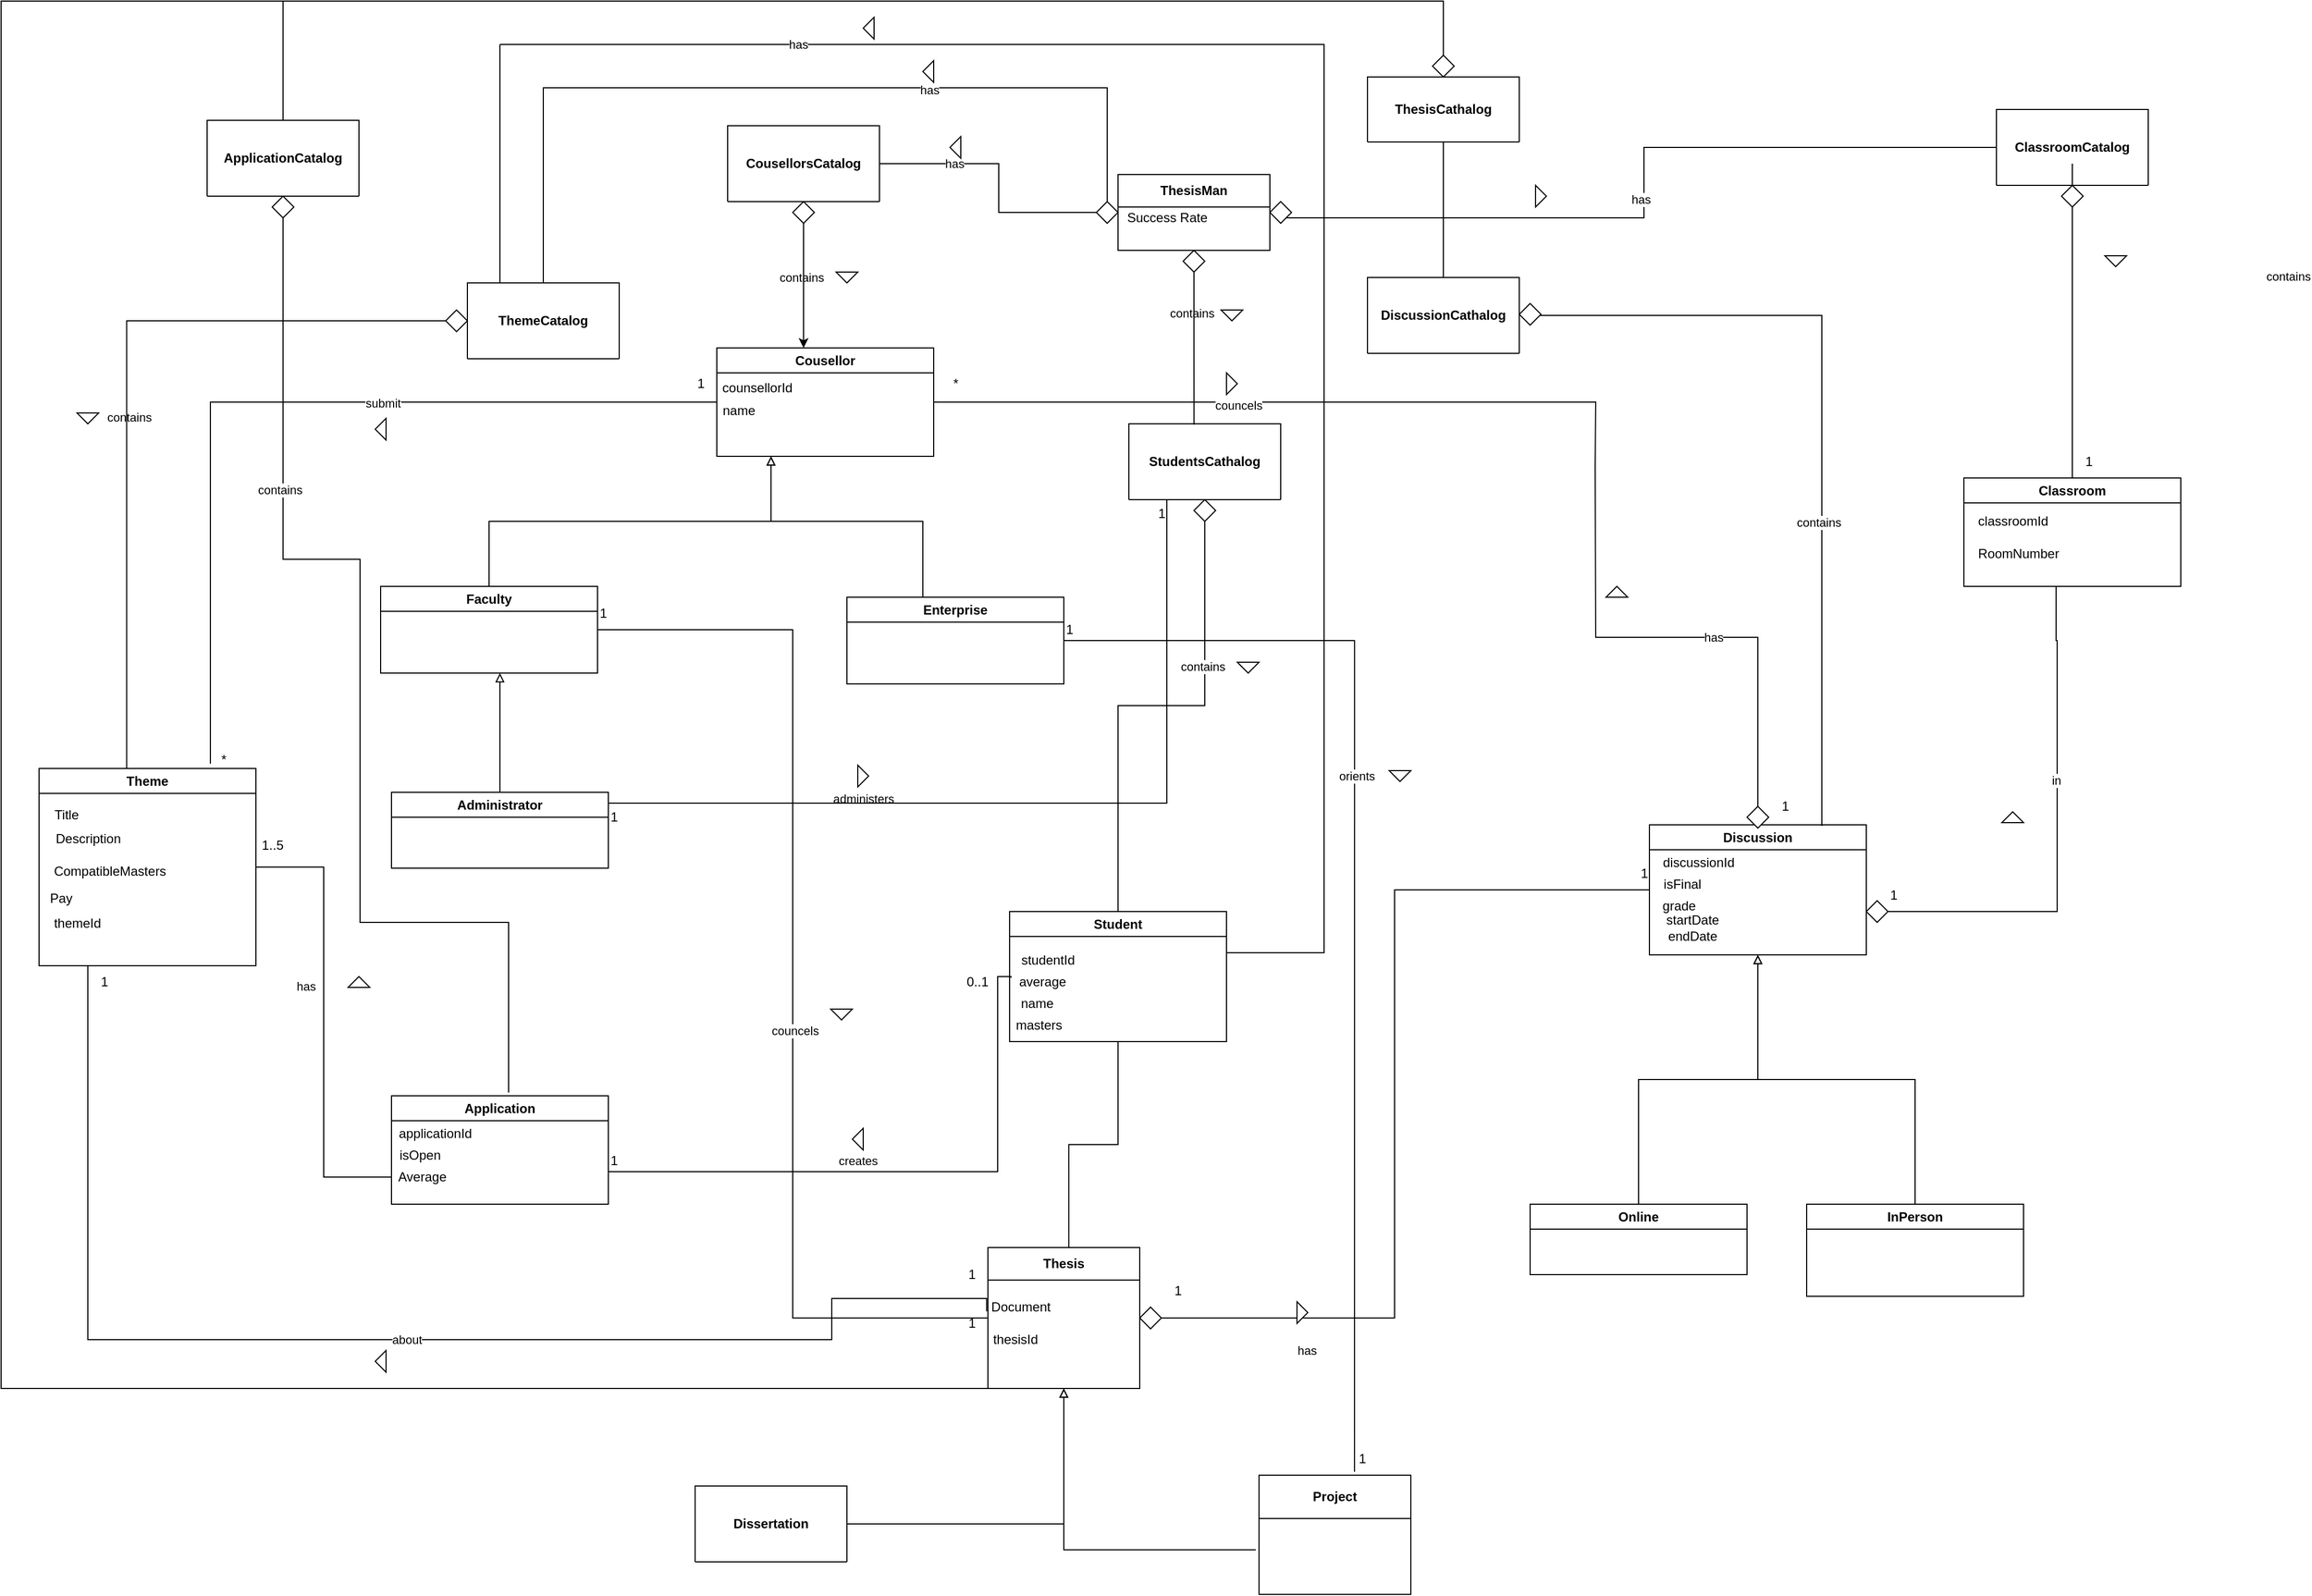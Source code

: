 <mxfile version="24.2.2" type="github">
  <diagram name="Page-1" id="gsq5IFfQm1prDfEgMtaN">
    <mxGraphModel dx="3777" dy="2811" grid="1" gridSize="10" guides="1" tooltips="1" connect="1" arrows="1" fold="1" page="1" pageScale="1" pageWidth="850" pageHeight="1100" math="0" shadow="0">
      <root>
        <mxCell id="0" />
        <mxCell id="1" parent="0" />
        <mxCell id="xs_aavqGix5To3ERfGKB-20" style="edgeStyle=orthogonalEdgeStyle;rounded=0;orthogonalLoop=1;jettySize=auto;html=1;endArrow=none;endFill=0;startArrow=none;startFill=0;labelBackgroundColor=none;fontColor=default;" parent="1" source="xs_aavqGix5To3ERfGKB-17" target="xs_aavqGix5To3ERfGKB-1" edge="1">
          <mxGeometry relative="1" as="geometry" />
        </mxCell>
        <mxCell id="xs_aavqGix5To3ERfGKB-189" value="has" style="edgeLabel;html=1;align=center;verticalAlign=middle;resizable=0;points=[];" parent="xs_aavqGix5To3ERfGKB-20" vertex="1" connectable="0">
          <mxGeometry x="-0.478" relative="1" as="geometry">
            <mxPoint as="offset" />
          </mxGeometry>
        </mxCell>
        <mxCell id="xs_aavqGix5To3ERfGKB-3" style="edgeStyle=orthogonalEdgeStyle;rounded=0;orthogonalLoop=1;jettySize=auto;html=1;entryX=0.5;entryY=0;entryDx=0;entryDy=0;endArrow=none;endFill=0;labelBackgroundColor=none;fontColor=default;" parent="1" source="xs_aavqGix5To3ERfGKB-6" target="xs_aavqGix5To3ERfGKB-4" edge="1">
          <mxGeometry relative="1" as="geometry">
            <mxPoint x="210" y="250" as="targetPoint" />
            <mxPoint x="300" y="165" as="sourcePoint" />
            <Array as="points">
              <mxPoint x="320" y="50" />
              <mxPoint x="-200" y="50" />
            </Array>
          </mxGeometry>
        </mxCell>
        <mxCell id="xs_aavqGix5To3ERfGKB-186" value="has" style="edgeLabel;html=1;align=center;verticalAlign=middle;resizable=0;points=[];" parent="xs_aavqGix5To3ERfGKB-3" vertex="1" connectable="0">
          <mxGeometry x="-0.332" y="2" relative="1" as="geometry">
            <mxPoint as="offset" />
          </mxGeometry>
        </mxCell>
        <mxCell id="xs_aavqGix5To3ERfGKB-1" value="ThesisMan" style="swimlane;whiteSpace=wrap;html=1;startSize=30;labelBackgroundColor=none;" parent="1" vertex="1">
          <mxGeometry x="330" y="130" width="140" height="70" as="geometry" />
        </mxCell>
        <mxCell id="xs_aavqGix5To3ERfGKB-147" value="Success Rate" style="text;html=1;align=center;verticalAlign=middle;resizable=0;points=[];autosize=1;strokeColor=none;fillColor=none;labelBackgroundColor=none;" parent="xs_aavqGix5To3ERfGKB-1" vertex="1">
          <mxGeometry x="-5.0" y="25" width="100" height="30" as="geometry" />
        </mxCell>
        <mxCell id="xs_aavqGix5To3ERfGKB-4" value="ThemeCatalog" style="swimlane;whiteSpace=wrap;html=1;startSize=70;labelBackgroundColor=none;" parent="1" vertex="1">
          <mxGeometry x="-270" y="230" width="140" height="70" as="geometry" />
        </mxCell>
        <mxCell id="xs_aavqGix5To3ERfGKB-6" value="" style="rhombus;whiteSpace=wrap;html=1;labelBackgroundColor=none;" parent="1" vertex="1">
          <mxGeometry x="310" y="155" width="20" height="20" as="geometry" />
        </mxCell>
        <mxCell id="xs_aavqGix5To3ERfGKB-38" style="edgeStyle=orthogonalEdgeStyle;rounded=0;orthogonalLoop=1;jettySize=auto;html=1;endArrow=none;endFill=0;labelBackgroundColor=none;fontColor=default;" parent="1" source="xs_aavqGix5To3ERfGKB-8" target="xs_aavqGix5To3ERfGKB-39" edge="1">
          <mxGeometry relative="1" as="geometry">
            <mxPoint x="410" y="520.0" as="targetPoint" />
          </mxGeometry>
        </mxCell>
        <mxCell id="xs_aavqGix5To3ERfGKB-208" value="contains" style="edgeLabel;html=1;align=center;verticalAlign=middle;resizable=0;points=[];" parent="xs_aavqGix5To3ERfGKB-38" vertex="1" connectable="0">
          <mxGeometry x="-0.331" y="-2" relative="1" as="geometry">
            <mxPoint as="offset" />
          </mxGeometry>
        </mxCell>
        <mxCell id="xs_aavqGix5To3ERfGKB-8" value="StudentsCathalog" style="swimlane;whiteSpace=wrap;html=1;startSize=70;labelBackgroundColor=none;" parent="1" vertex="1">
          <mxGeometry x="340" y="360" width="140" height="70" as="geometry" />
        </mxCell>
        <mxCell id="xs_aavqGix5To3ERfGKB-10" style="edgeStyle=orthogonalEdgeStyle;rounded=0;orthogonalLoop=1;jettySize=auto;html=1;entryX=0.429;entryY=0.011;entryDx=0;entryDy=0;entryPerimeter=0;endArrow=none;endFill=0;labelBackgroundColor=none;fontColor=default;" parent="1" source="xs_aavqGix5To3ERfGKB-9" target="xs_aavqGix5To3ERfGKB-8" edge="1">
          <mxGeometry relative="1" as="geometry" />
        </mxCell>
        <mxCell id="xs_aavqGix5To3ERfGKB-178" value="contains" style="edgeLabel;html=1;align=center;verticalAlign=middle;resizable=0;points=[];labelBackgroundColor=none;" parent="xs_aavqGix5To3ERfGKB-10" vertex="1" connectable="0">
          <mxGeometry x="-0.471" y="-2" relative="1" as="geometry">
            <mxPoint as="offset" />
          </mxGeometry>
        </mxCell>
        <mxCell id="xs_aavqGix5To3ERfGKB-13" style="edgeStyle=orthogonalEdgeStyle;rounded=0;orthogonalLoop=1;jettySize=auto;html=1;entryX=0;entryY=0.5;entryDx=0;entryDy=0;endArrow=none;endFill=0;labelBackgroundColor=none;fontColor=default;" parent="1" source="xs_aavqGix5To3ERfGKB-11" target="xs_aavqGix5To3ERfGKB-12" edge="1">
          <mxGeometry relative="1" as="geometry">
            <Array as="points">
              <mxPoint x="815" y="170" />
              <mxPoint x="815" y="105" />
            </Array>
          </mxGeometry>
        </mxCell>
        <mxCell id="xs_aavqGix5To3ERfGKB-188" value="has" style="edgeLabel;html=1;align=center;verticalAlign=middle;resizable=0;points=[];" parent="xs_aavqGix5To3ERfGKB-13" vertex="1" connectable="0">
          <mxGeometry x="-0.035" y="3" relative="1" as="geometry">
            <mxPoint as="offset" />
          </mxGeometry>
        </mxCell>
        <mxCell id="xs_aavqGix5To3ERfGKB-11" value="" style="rhombus;whiteSpace=wrap;html=1;labelBackgroundColor=none;" parent="1" vertex="1">
          <mxGeometry x="470" y="155" width="20" height="20" as="geometry" />
        </mxCell>
        <mxCell id="xs_aavqGix5To3ERfGKB-73" style="edgeStyle=orthogonalEdgeStyle;rounded=0;orthogonalLoop=1;jettySize=auto;html=1;entryX=0.5;entryY=0;entryDx=0;entryDy=0;labelBackgroundColor=none;fontColor=default;endArrow=none;endFill=0;" parent="1" source="rL4vs8yHu3SJ_Fizs-Mj-25" target="xs_aavqGix5To3ERfGKB-74" edge="1">
          <mxGeometry relative="1" as="geometry">
            <mxPoint x="1070" y="540.0" as="targetPoint" />
          </mxGeometry>
        </mxCell>
        <mxCell id="xs_aavqGix5To3ERfGKB-12" value="ClassroomCatalog" style="swimlane;whiteSpace=wrap;html=1;startSize=70;labelBackgroundColor=none;" parent="1" vertex="1">
          <mxGeometry x="1140" y="70" width="140" height="70" as="geometry" />
        </mxCell>
        <mxCell id="xs_aavqGix5To3ERfGKB-63" style="edgeStyle=orthogonalEdgeStyle;rounded=0;orthogonalLoop=1;jettySize=auto;html=1;labelBackgroundColor=none;fontColor=default;" parent="1" source="xs_aavqGix5To3ERfGKB-64" target="xs_aavqGix5To3ERfGKB-60" edge="1">
          <mxGeometry relative="1" as="geometry">
            <Array as="points">
              <mxPoint x="40" y="310" />
              <mxPoint x="40" y="310" />
            </Array>
          </mxGeometry>
        </mxCell>
        <mxCell id="xs_aavqGix5To3ERfGKB-177" value="contains" style="edgeLabel;html=1;align=center;verticalAlign=middle;resizable=0;points=[];labelBackgroundColor=none;" parent="xs_aavqGix5To3ERfGKB-63" vertex="1" connectable="0">
          <mxGeometry x="-0.134" y="-2" relative="1" as="geometry">
            <mxPoint as="offset" />
          </mxGeometry>
        </mxCell>
        <mxCell id="xs_aavqGix5To3ERfGKB-17" value="CousellorsCatalog" style="swimlane;whiteSpace=wrap;html=1;startSize=70;labelBackgroundColor=none;" parent="1" vertex="1">
          <mxGeometry x="-30" y="85" width="140" height="70" as="geometry" />
        </mxCell>
        <mxCell id="xs_aavqGix5To3ERfGKB-9" value="" style="rhombus;whiteSpace=wrap;html=1;labelBackgroundColor=none;" parent="1" vertex="1">
          <mxGeometry x="390" y="200" width="20" height="20" as="geometry" />
        </mxCell>
        <mxCell id="xs_aavqGix5To3ERfGKB-150" style="edgeStyle=orthogonalEdgeStyle;rounded=0;orthogonalLoop=1;jettySize=auto;html=1;entryX=0;entryY=0.75;entryDx=0;entryDy=0;endArrow=none;endFill=0;labelBackgroundColor=none;fontColor=default;" parent="1" source="xs_aavqGix5To3ERfGKB-27" target="xs_aavqGix5To3ERfGKB-149" edge="1">
          <mxGeometry relative="1" as="geometry" />
        </mxCell>
        <mxCell id="xs_aavqGix5To3ERfGKB-181" value="has" style="edgeLabel;html=1;align=center;verticalAlign=middle;resizable=0;points=[];labelBackgroundColor=none;" parent="xs_aavqGix5To3ERfGKB-150" vertex="1" connectable="0">
          <mxGeometry x="-0.328" y="-2" relative="1" as="geometry">
            <mxPoint x="-15" y="34" as="offset" />
          </mxGeometry>
        </mxCell>
        <mxCell id="xs_aavqGix5To3ERfGKB-27" value="Theme" style="swimlane;whiteSpace=wrap;html=1;labelBackgroundColor=none;" parent="1" vertex="1">
          <mxGeometry x="-665" y="678" width="200" height="182" as="geometry" />
        </mxCell>
        <mxCell id="xs_aavqGix5To3ERfGKB-28" value="Title" style="text;html=1;align=center;verticalAlign=middle;resizable=0;points=[];autosize=1;strokeColor=none;fillColor=none;labelBackgroundColor=none;" parent="xs_aavqGix5To3ERfGKB-27" vertex="1">
          <mxGeometry y="28" width="50" height="30" as="geometry" />
        </mxCell>
        <mxCell id="xs_aavqGix5To3ERfGKB-29" value="Description" style="text;html=1;align=center;verticalAlign=middle;resizable=0;points=[];autosize=1;strokeColor=none;fillColor=none;labelBackgroundColor=none;" parent="xs_aavqGix5To3ERfGKB-27" vertex="1">
          <mxGeometry y="50" width="90" height="30" as="geometry" />
        </mxCell>
        <mxCell id="xs_aavqGix5To3ERfGKB-30" value="CompatibleMasters" style="text;html=1;align=center;verticalAlign=middle;resizable=0;points=[];autosize=1;strokeColor=none;fillColor=none;labelBackgroundColor=none;" parent="xs_aavqGix5To3ERfGKB-27" vertex="1">
          <mxGeometry y="80" width="130" height="30" as="geometry" />
        </mxCell>
        <mxCell id="xs_aavqGix5To3ERfGKB-31" value="Pay" style="text;html=1;align=center;verticalAlign=middle;resizable=0;points=[];autosize=1;strokeColor=none;fillColor=none;labelBackgroundColor=none;" parent="xs_aavqGix5To3ERfGKB-27" vertex="1">
          <mxGeometry y="105" width="40" height="30" as="geometry" />
        </mxCell>
        <mxCell id="xs_aavqGix5To3ERfGKB-36" value="themeId" style="text;html=1;align=center;verticalAlign=middle;resizable=0;points=[];autosize=1;strokeColor=none;fillColor=none;labelBackgroundColor=none;" parent="xs_aavqGix5To3ERfGKB-27" vertex="1">
          <mxGeometry y="128" width="70" height="30" as="geometry" />
        </mxCell>
        <mxCell id="xs_aavqGix5To3ERfGKB-33" style="edgeStyle=orthogonalEdgeStyle;rounded=0;orthogonalLoop=1;jettySize=auto;html=1;entryX=0.404;entryY=0;entryDx=0;entryDy=0;entryPerimeter=0;endArrow=none;endFill=0;exitX=0;exitY=0.5;exitDx=0;exitDy=0;labelBackgroundColor=none;fontColor=default;" parent="1" source="xs_aavqGix5To3ERfGKB-32" target="xs_aavqGix5To3ERfGKB-27" edge="1">
          <mxGeometry relative="1" as="geometry" />
        </mxCell>
        <mxCell id="xs_aavqGix5To3ERfGKB-176" value="contains" style="edgeLabel;html=1;align=center;verticalAlign=middle;resizable=0;points=[];labelBackgroundColor=none;" parent="xs_aavqGix5To3ERfGKB-33" vertex="1" connectable="0">
          <mxGeometry x="0.083" y="2" relative="1" as="geometry">
            <mxPoint as="offset" />
          </mxGeometry>
        </mxCell>
        <mxCell id="xs_aavqGix5To3ERfGKB-32" value="" style="rhombus;whiteSpace=wrap;html=1;labelBackgroundColor=none;" parent="1" vertex="1">
          <mxGeometry x="-290" y="255" width="20" height="20" as="geometry" />
        </mxCell>
        <mxCell id="xs_aavqGix5To3ERfGKB-141" style="edgeStyle=orthogonalEdgeStyle;rounded=0;orthogonalLoop=1;jettySize=auto;html=1;endArrow=none;endFill=0;labelBackgroundColor=none;fontColor=default;" parent="1" edge="1">
          <mxGeometry relative="1" as="geometry">
            <mxPoint x="-240" y="10" as="targetPoint" />
            <mxPoint x="430" y="847.97" as="sourcePoint" />
            <Array as="points">
              <mxPoint x="520" y="848" />
              <mxPoint x="520" y="10" />
            </Array>
          </mxGeometry>
        </mxCell>
        <mxCell id="xs_aavqGix5To3ERfGKB-187" value="has" style="edgeLabel;html=1;align=center;verticalAlign=middle;resizable=0;points=[];" parent="xs_aavqGix5To3ERfGKB-141" vertex="1" connectable="0">
          <mxGeometry x="0.675" relative="1" as="geometry">
            <mxPoint as="offset" />
          </mxGeometry>
        </mxCell>
        <mxCell id="xs_aavqGix5To3ERfGKB-39" value="Student" style="swimlane;whiteSpace=wrap;html=1;labelBackgroundColor=none;" parent="1" vertex="1">
          <mxGeometry x="230" y="810" width="200" height="120" as="geometry" />
        </mxCell>
        <mxCell id="xs_aavqGix5To3ERfGKB-40" value="studentId" style="text;html=1;align=center;verticalAlign=middle;resizable=0;points=[];autosize=1;strokeColor=none;fillColor=none;labelBackgroundColor=none;" parent="xs_aavqGix5To3ERfGKB-39" vertex="1">
          <mxGeometry y="30.0" width="70" height="30" as="geometry" />
        </mxCell>
        <mxCell id="xs_aavqGix5To3ERfGKB-129" value="average" style="text;html=1;align=center;verticalAlign=middle;resizable=0;points=[];autosize=1;strokeColor=none;fillColor=none;labelBackgroundColor=none;" parent="xs_aavqGix5To3ERfGKB-39" vertex="1">
          <mxGeometry x="-5" y="50" width="70" height="30" as="geometry" />
        </mxCell>
        <mxCell id="yPY3Sjz0oVR4gyA-58fC-2" value="name" style="text;html=1;align=center;verticalAlign=middle;resizable=0;points=[];autosize=1;strokeColor=none;fillColor=none;" parent="xs_aavqGix5To3ERfGKB-39" vertex="1">
          <mxGeometry x="-5" y="70" width="60" height="30" as="geometry" />
        </mxCell>
        <mxCell id="I8u6SA90gji6kFz8BQhs-17" value="&amp;nbsp;masters" style="text;html=1;align=center;verticalAlign=middle;resizable=0;points=[];autosize=1;strokeColor=none;fillColor=none;" parent="xs_aavqGix5To3ERfGKB-39" vertex="1">
          <mxGeometry x="-10" y="90" width="70" height="30" as="geometry" />
        </mxCell>
        <mxCell id="xs_aavqGix5To3ERfGKB-45" value="" style="rhombus;whiteSpace=wrap;html=1;labelBackgroundColor=none;" parent="1" vertex="1">
          <mxGeometry x="400" y="430" width="20" height="20" as="geometry" />
        </mxCell>
        <mxCell id="xs_aavqGix5To3ERfGKB-50" value="0..1" style="text;html=1;align=center;verticalAlign=middle;resizable=0;points=[];autosize=1;strokeColor=none;fillColor=none;labelBackgroundColor=none;" parent="1" vertex="1">
          <mxGeometry x="180" y="860" width="40" height="30" as="geometry" />
        </mxCell>
        <mxCell id="xs_aavqGix5To3ERfGKB-91" style="edgeStyle=orthogonalEdgeStyle;rounded=0;orthogonalLoop=1;jettySize=auto;html=1;entryX=0;entryY=0.5;entryDx=0;entryDy=0;endArrow=none;endFill=0;labelBackgroundColor=none;fontColor=default;" parent="1" source="xs_aavqGix5To3ERfGKB-53" target="xs_aavqGix5To3ERfGKB-88" edge="1">
          <mxGeometry relative="1" as="geometry" />
        </mxCell>
        <mxCell id="xs_aavqGix5To3ERfGKB-207" value="has" style="edgeLabel;html=1;align=center;verticalAlign=middle;resizable=0;points=[];" parent="xs_aavqGix5To3ERfGKB-91" vertex="1" connectable="0">
          <mxGeometry x="-0.646" y="-3" relative="1" as="geometry">
            <mxPoint x="1" y="27" as="offset" />
          </mxGeometry>
        </mxCell>
        <mxCell id="xs_aavqGix5To3ERfGKB-162" style="edgeStyle=orthogonalEdgeStyle;rounded=0;orthogonalLoop=1;jettySize=auto;html=1;endArrow=none;endFill=0;labelBackgroundColor=none;fontColor=default;exitX=0.96;exitY=0.131;exitDx=0;exitDy=0;exitPerimeter=0;" parent="1" source="xs_aavqGix5To3ERfGKB-163" edge="1">
          <mxGeometry relative="1" as="geometry">
            <mxPoint x="165" y="1167" as="sourcePoint" />
            <mxPoint x="-620" y="860" as="targetPoint" />
            <Array as="points">
              <mxPoint x="209" y="1167" />
              <mxPoint x="66" y="1167" />
              <mxPoint x="66" y="1205" />
              <mxPoint x="-620" y="1205" />
              <mxPoint x="-620" y="870" />
            </Array>
          </mxGeometry>
        </mxCell>
        <mxCell id="xs_aavqGix5To3ERfGKB-193" value="about" style="edgeLabel;html=1;align=center;verticalAlign=middle;resizable=0;points=[];" parent="xs_aavqGix5To3ERfGKB-162" vertex="1" connectable="0">
          <mxGeometry x="-0.045" relative="1" as="geometry">
            <mxPoint as="offset" />
          </mxGeometry>
        </mxCell>
        <mxCell id="xs_aavqGix5To3ERfGKB-53" value="Thesis" style="swimlane;whiteSpace=wrap;html=1;startSize=30;labelBackgroundColor=none;" parent="1" vertex="1">
          <mxGeometry x="210" y="1120" width="140" height="130" as="geometry" />
        </mxCell>
        <mxCell id="xs_aavqGix5To3ERfGKB-165" value="Document" style="text;html=1;align=center;verticalAlign=middle;resizable=0;points=[];autosize=1;strokeColor=none;fillColor=none;labelBackgroundColor=none;" parent="xs_aavqGix5To3ERfGKB-53" vertex="1">
          <mxGeometry x="-9.95" y="40" width="80" height="30" as="geometry" />
        </mxCell>
        <mxCell id="xs_aavqGix5To3ERfGKB-173" value="1" style="text;html=1;align=center;verticalAlign=middle;resizable=0;points=[];autosize=1;strokeColor=none;fillColor=none;labelBackgroundColor=none;" parent="xs_aavqGix5To3ERfGKB-53" vertex="1">
          <mxGeometry x="-30" y="10" width="30" height="30" as="geometry" />
        </mxCell>
        <mxCell id="yPY3Sjz0oVR4gyA-58fC-11" value="thesisId" style="text;html=1;align=center;verticalAlign=middle;resizable=0;points=[];autosize=1;strokeColor=none;fillColor=none;" parent="xs_aavqGix5To3ERfGKB-53" vertex="1">
          <mxGeometry x="-9.95" y="70" width="70" height="30" as="geometry" />
        </mxCell>
        <mxCell id="xs_aavqGix5To3ERfGKB-163" value="1" style="text;html=1;align=center;verticalAlign=middle;resizable=0;points=[];autosize=1;strokeColor=none;fillColor=none;labelBackgroundColor=none;" parent="xs_aavqGix5To3ERfGKB-53" vertex="1">
          <mxGeometry x="-30" y="55" width="30" height="30" as="geometry" />
        </mxCell>
        <mxCell id="xs_aavqGix5To3ERfGKB-67" style="edgeStyle=orthogonalEdgeStyle;rounded=0;orthogonalLoop=1;jettySize=auto;html=1;entryX=0.5;entryY=1;entryDx=0;entryDy=0;endArrow=block;endFill=0;labelBackgroundColor=none;fontColor=default;" parent="1" source="xs_aavqGix5To3ERfGKB-54" target="xs_aavqGix5To3ERfGKB-53" edge="1">
          <mxGeometry relative="1" as="geometry">
            <mxPoint x="160.003" y="1100" as="sourcePoint" />
          </mxGeometry>
        </mxCell>
        <mxCell id="xs_aavqGix5To3ERfGKB-54" value="Dissertation" style="swimlane;whiteSpace=wrap;html=1;startSize=70;labelBackgroundColor=none;" parent="1" vertex="1">
          <mxGeometry x="-60" y="1340" width="140" height="70" as="geometry" />
        </mxCell>
        <mxCell id="xs_aavqGix5To3ERfGKB-68" style="edgeStyle=orthogonalEdgeStyle;rounded=0;orthogonalLoop=1;jettySize=auto;html=1;entryX=0.5;entryY=1;entryDx=0;entryDy=0;endArrow=block;endFill=0;exitX=-0.021;exitY=0.626;exitDx=0;exitDy=0;exitPerimeter=0;labelBackgroundColor=none;fontColor=default;" parent="1" source="xs_aavqGix5To3ERfGKB-55" target="xs_aavqGix5To3ERfGKB-53" edge="1">
          <mxGeometry relative="1" as="geometry">
            <mxPoint x="440.003" y="1110" as="sourcePoint" />
          </mxGeometry>
        </mxCell>
        <mxCell id="xs_aavqGix5To3ERfGKB-55" value="Project" style="swimlane;whiteSpace=wrap;html=1;startSize=40;labelBackgroundColor=none;" parent="1" vertex="1">
          <mxGeometry x="460" y="1330" width="140" height="110" as="geometry" />
        </mxCell>
        <mxCell id="xs_aavqGix5To3ERfGKB-115" style="edgeStyle=orthogonalEdgeStyle;rounded=0;orthogonalLoop=1;jettySize=auto;html=1;endArrow=none;endFill=0;startArrow=block;startFill=0;labelBackgroundColor=none;fontColor=default;exitX=0.25;exitY=1;exitDx=0;exitDy=0;" parent="1" source="xs_aavqGix5To3ERfGKB-60" target="xs_aavqGix5To3ERfGKB-112" edge="1">
          <mxGeometry relative="1" as="geometry" />
        </mxCell>
        <mxCell id="xs_aavqGix5To3ERfGKB-116" style="edgeStyle=orthogonalEdgeStyle;rounded=0;orthogonalLoop=1;jettySize=auto;html=1;endArrow=none;endFill=0;startArrow=block;startFill=0;labelBackgroundColor=none;fontColor=default;exitX=0.25;exitY=1;exitDx=0;exitDy=0;entryX=0.959;entryY=0.034;entryDx=0;entryDy=0;entryPerimeter=0;" parent="1" source="xs_aavqGix5To3ERfGKB-60" target="xs_aavqGix5To3ERfGKB-114" edge="1">
          <mxGeometry relative="1" as="geometry">
            <Array as="points">
              <mxPoint x="10" y="450" />
              <mxPoint x="150" y="450" />
              <mxPoint x="150" y="543" />
            </Array>
          </mxGeometry>
        </mxCell>
        <mxCell id="xs_aavqGix5To3ERfGKB-60" value="Cousellor" style="swimlane;whiteSpace=wrap;html=1;labelBackgroundColor=none;" parent="1" vertex="1">
          <mxGeometry x="-40" y="290" width="200" height="100" as="geometry" />
        </mxCell>
        <mxCell id="xs_aavqGix5To3ERfGKB-117" value="counsellorId" style="text;html=1;align=center;verticalAlign=middle;resizable=0;points=[];autosize=1;strokeColor=none;fillColor=none;labelBackgroundColor=none;" parent="xs_aavqGix5To3ERfGKB-60" vertex="1">
          <mxGeometry x="-8" y="22" width="90" height="30" as="geometry" />
        </mxCell>
        <mxCell id="yPY3Sjz0oVR4gyA-58fC-1" value="name" style="text;html=1;align=center;verticalAlign=middle;resizable=0;points=[];autosize=1;strokeColor=none;fillColor=none;" parent="xs_aavqGix5To3ERfGKB-60" vertex="1">
          <mxGeometry x="-10" y="43" width="60" height="30" as="geometry" />
        </mxCell>
        <mxCell id="xs_aavqGix5To3ERfGKB-64" value="" style="rhombus;whiteSpace=wrap;html=1;labelBackgroundColor=none;" parent="1" vertex="1">
          <mxGeometry x="30" y="155" width="20" height="20" as="geometry" />
        </mxCell>
        <mxCell id="xs_aavqGix5To3ERfGKB-74" value="Classroom" style="swimlane;whiteSpace=wrap;html=1;labelBackgroundColor=none;" parent="1" vertex="1">
          <mxGeometry x="1110" y="410" width="200" height="100" as="geometry" />
        </mxCell>
        <mxCell id="xs_aavqGix5To3ERfGKB-85" value="classroomId" style="text;html=1;align=center;verticalAlign=middle;resizable=0;points=[];autosize=1;strokeColor=none;fillColor=none;labelBackgroundColor=none;" parent="xs_aavqGix5To3ERfGKB-74" vertex="1">
          <mxGeometry y="25" width="90" height="30" as="geometry" />
        </mxCell>
        <mxCell id="xs_aavqGix5To3ERfGKB-86" value="RoomNumber" style="text;html=1;align=center;verticalAlign=middle;resizable=0;points=[];autosize=1;strokeColor=none;fillColor=none;labelBackgroundColor=none;" parent="xs_aavqGix5To3ERfGKB-74" vertex="1">
          <mxGeometry y="55" width="100" height="30" as="geometry" />
        </mxCell>
        <mxCell id="xs_aavqGix5To3ERfGKB-134" style="edgeStyle=orthogonalEdgeStyle;rounded=0;orthogonalLoop=1;jettySize=auto;html=1;exitX=0.5;exitY=0;exitDx=0;exitDy=0;labelBackgroundColor=none;fontColor=default;endArrow=none;endFill=0;" parent="1" source="xs_aavqGix5To3ERfGKB-135" edge="1">
          <mxGeometry relative="1" as="geometry">
            <mxPoint x="770" y="400" as="targetPoint" />
            <Array as="points" />
          </mxGeometry>
        </mxCell>
        <mxCell id="xs_aavqGix5To3ERfGKB-197" value="has" style="edgeLabel;html=1;align=center;verticalAlign=middle;resizable=0;points=[];" parent="xs_aavqGix5To3ERfGKB-134" vertex="1" connectable="0">
          <mxGeometry x="-0.146" relative="1" as="geometry">
            <mxPoint as="offset" />
          </mxGeometry>
        </mxCell>
        <mxCell id="xs_aavqGix5To3ERfGKB-88" value="Discussion" style="swimlane;whiteSpace=wrap;html=1;labelBackgroundColor=none;" parent="1" vertex="1">
          <mxGeometry x="820" y="730" width="200" height="120" as="geometry" />
        </mxCell>
        <mxCell id="xs_aavqGix5To3ERfGKB-89" value="discussionId" style="text;html=1;align=center;verticalAlign=middle;resizable=0;points=[];autosize=1;strokeColor=none;fillColor=none;labelBackgroundColor=none;" parent="xs_aavqGix5To3ERfGKB-88" vertex="1">
          <mxGeometry y="20" width="90" height="30" as="geometry" />
        </mxCell>
        <mxCell id="xs_aavqGix5To3ERfGKB-90" value="isFinal" style="text;html=1;align=center;verticalAlign=middle;resizable=0;points=[];autosize=1;strokeColor=none;fillColor=none;labelBackgroundColor=none;" parent="xs_aavqGix5To3ERfGKB-88" vertex="1">
          <mxGeometry y="40" width="60" height="30" as="geometry" />
        </mxCell>
        <mxCell id="xs_aavqGix5To3ERfGKB-138" value="grade" style="text;html=1;align=center;verticalAlign=middle;resizable=0;points=[];autosize=1;strokeColor=none;fillColor=none;labelBackgroundColor=none;" parent="xs_aavqGix5To3ERfGKB-88" vertex="1">
          <mxGeometry x="-3" y="60" width="60" height="30" as="geometry" />
        </mxCell>
        <mxCell id="I8u6SA90gji6kFz8BQhs-1" value="startDate&lt;div&gt;endDate&lt;/div&gt;" style="text;html=1;align=center;verticalAlign=middle;whiteSpace=wrap;rounded=0;" parent="xs_aavqGix5To3ERfGKB-88" vertex="1">
          <mxGeometry x="10" y="80" width="60" height="30" as="geometry" />
        </mxCell>
        <mxCell id="xs_aavqGix5To3ERfGKB-95" value="" style="rhombus;whiteSpace=wrap;html=1;labelBackgroundColor=none;" parent="1" vertex="1">
          <mxGeometry x="350" y="1175" width="20" height="20" as="geometry" />
        </mxCell>
        <mxCell id="xs_aavqGix5To3ERfGKB-97" style="edgeStyle=orthogonalEdgeStyle;rounded=0;orthogonalLoop=1;jettySize=auto;html=1;entryX=0.533;entryY=0.004;entryDx=0;entryDy=0;entryPerimeter=0;endArrow=none;endFill=0;labelBackgroundColor=none;fontColor=default;" parent="1" source="xs_aavqGix5To3ERfGKB-39" target="xs_aavqGix5To3ERfGKB-53" edge="1">
          <mxGeometry relative="1" as="geometry" />
        </mxCell>
        <mxCell id="xs_aavqGix5To3ERfGKB-105" style="edgeStyle=orthogonalEdgeStyle;rounded=0;orthogonalLoop=1;jettySize=auto;html=1;entryX=0.5;entryY=1;entryDx=0;entryDy=0;endArrow=block;endFill=0;labelBackgroundColor=none;fontColor=default;" parent="1" source="xs_aavqGix5To3ERfGKB-98" target="xs_aavqGix5To3ERfGKB-88" edge="1">
          <mxGeometry relative="1" as="geometry" />
        </mxCell>
        <mxCell id="xs_aavqGix5To3ERfGKB-98" value="Online" style="swimlane;whiteSpace=wrap;html=1;labelBackgroundColor=none;" parent="1" vertex="1">
          <mxGeometry x="710" y="1080" width="200" height="65" as="geometry" />
        </mxCell>
        <mxCell id="xs_aavqGix5To3ERfGKB-102" style="edgeStyle=orthogonalEdgeStyle;rounded=0;orthogonalLoop=1;jettySize=auto;html=1;endArrow=none;endFill=0;labelBackgroundColor=none;fontColor=default;" parent="1" edge="1">
          <mxGeometry relative="1" as="geometry">
            <mxPoint x="1195" y="510" as="targetPoint" />
            <mxPoint x="1030" y="810" as="sourcePoint" />
            <Array as="points">
              <mxPoint x="1196" y="810" />
              <mxPoint x="1196" y="560" />
            </Array>
          </mxGeometry>
        </mxCell>
        <mxCell id="xs_aavqGix5To3ERfGKB-198" value="in" style="edgeLabel;html=1;align=center;verticalAlign=middle;resizable=0;points=[];" parent="xs_aavqGix5To3ERfGKB-102" vertex="1" connectable="0">
          <mxGeometry x="0.229" y="1" relative="1" as="geometry">
            <mxPoint as="offset" />
          </mxGeometry>
        </mxCell>
        <mxCell id="xs_aavqGix5To3ERfGKB-106" style="edgeStyle=orthogonalEdgeStyle;rounded=0;orthogonalLoop=1;jettySize=auto;html=1;entryX=0.5;entryY=1;entryDx=0;entryDy=0;endArrow=block;endFill=0;labelBackgroundColor=none;fontColor=default;" parent="1" source="xs_aavqGix5To3ERfGKB-99" target="xs_aavqGix5To3ERfGKB-88" edge="1">
          <mxGeometry relative="1" as="geometry" />
        </mxCell>
        <mxCell id="xs_aavqGix5To3ERfGKB-99" value="InPerson" style="swimlane;whiteSpace=wrap;html=1;labelBackgroundColor=none;" parent="1" vertex="1">
          <mxGeometry x="965" y="1080" width="200" height="85" as="geometry" />
        </mxCell>
        <mxCell id="xs_aavqGix5To3ERfGKB-107" value="" style="rhombus;whiteSpace=wrap;html=1;labelBackgroundColor=none;" parent="1" vertex="1">
          <mxGeometry x="1020" y="800" width="20" height="20" as="geometry" />
        </mxCell>
        <mxCell id="xs_aavqGix5To3ERfGKB-119" style="edgeStyle=orthogonalEdgeStyle;rounded=0;orthogonalLoop=1;jettySize=auto;html=1;entryX=0;entryY=0.5;entryDx=0;entryDy=0;exitX=1;exitY=0.5;exitDx=0;exitDy=0;endArrow=none;endFill=0;labelBackgroundColor=none;fontColor=default;" parent="1" source="xs_aavqGix5To3ERfGKB-112" target="xs_aavqGix5To3ERfGKB-53" edge="1">
          <mxGeometry relative="1" as="geometry" />
        </mxCell>
        <mxCell id="xs_aavqGix5To3ERfGKB-205" value="councels" style="edgeLabel;html=1;align=center;verticalAlign=middle;resizable=0;points=[];" parent="xs_aavqGix5To3ERfGKB-119" vertex="1" connectable="0">
          <mxGeometry x="0.106" y="2" relative="1" as="geometry">
            <mxPoint as="offset" />
          </mxGeometry>
        </mxCell>
        <mxCell id="xs_aavqGix5To3ERfGKB-112" value="Faculty" style="swimlane;whiteSpace=wrap;html=1;labelBackgroundColor=none;" parent="1" vertex="1">
          <mxGeometry x="-350" y="510" width="200" height="80" as="geometry" />
        </mxCell>
        <mxCell id="xs_aavqGix5To3ERfGKB-114" value="Enterprise" style="swimlane;whiteSpace=wrap;html=1;labelBackgroundColor=none;" parent="1" vertex="1">
          <mxGeometry x="80" y="520" width="200" height="80" as="geometry" />
        </mxCell>
        <mxCell id="xs_aavqGix5To3ERfGKB-120" style="edgeStyle=orthogonalEdgeStyle;rounded=0;orthogonalLoop=1;jettySize=auto;html=1;entryX=0.629;entryY=-0.028;entryDx=0;entryDy=0;entryPerimeter=0;endArrow=none;endFill=0;labelBackgroundColor=none;fontColor=default;" parent="1" source="xs_aavqGix5To3ERfGKB-114" target="xs_aavqGix5To3ERfGKB-55" edge="1">
          <mxGeometry relative="1" as="geometry" />
        </mxCell>
        <mxCell id="xs_aavqGix5To3ERfGKB-206" value="orients" style="edgeLabel;html=1;align=center;verticalAlign=middle;resizable=0;points=[];" parent="xs_aavqGix5To3ERfGKB-120" vertex="1" connectable="0">
          <mxGeometry x="-0.548" relative="1" as="geometry">
            <mxPoint x="36" y="125" as="offset" />
          </mxGeometry>
        </mxCell>
        <mxCell id="xs_aavqGix5To3ERfGKB-122" style="edgeStyle=orthogonalEdgeStyle;rounded=0;orthogonalLoop=1;jettySize=auto;html=1;endArrow=block;endFill=0;labelBackgroundColor=none;fontColor=default;" parent="1" source="xs_aavqGix5To3ERfGKB-121" edge="1">
          <mxGeometry relative="1" as="geometry">
            <mxPoint x="-240" y="590" as="targetPoint" />
          </mxGeometry>
        </mxCell>
        <mxCell id="xs_aavqGix5To3ERfGKB-127" style="edgeStyle=orthogonalEdgeStyle;rounded=0;orthogonalLoop=1;jettySize=auto;html=1;entryX=0.25;entryY=1;entryDx=0;entryDy=0;endArrow=none;endFill=0;labelBackgroundColor=none;fontColor=default;" parent="1" edge="1">
          <mxGeometry relative="1" as="geometry">
            <mxPoint x="-140" y="735" as="sourcePoint" />
            <mxPoint x="375" y="430" as="targetPoint" />
            <Array as="points">
              <mxPoint x="-140" y="710" />
              <mxPoint x="375" y="710" />
            </Array>
          </mxGeometry>
        </mxCell>
        <mxCell id="xs_aavqGix5To3ERfGKB-169" value="administers" style="edgeLabel;html=1;align=center;verticalAlign=middle;resizable=0;points=[];labelBackgroundColor=none;" parent="xs_aavqGix5To3ERfGKB-127" vertex="1" connectable="0">
          <mxGeometry x="-0.433" y="1" relative="1" as="geometry">
            <mxPoint x="27" y="-3" as="offset" />
          </mxGeometry>
        </mxCell>
        <mxCell id="xs_aavqGix5To3ERfGKB-121" value="Administrator" style="swimlane;whiteSpace=wrap;html=1;labelBackgroundColor=none;" parent="1" vertex="1">
          <mxGeometry x="-340" y="700" width="200" height="70" as="geometry" />
        </mxCell>
        <mxCell id="xs_aavqGix5To3ERfGKB-125" style="edgeStyle=orthogonalEdgeStyle;rounded=0;orthogonalLoop=1;jettySize=auto;html=1;entryX=0.79;entryY=-0.024;entryDx=0;entryDy=0;entryPerimeter=0;endArrow=none;endFill=0;labelBackgroundColor=none;fontColor=default;" parent="1" source="xs_aavqGix5To3ERfGKB-60" target="xs_aavqGix5To3ERfGKB-27" edge="1">
          <mxGeometry relative="1" as="geometry" />
        </mxCell>
        <mxCell id="xs_aavqGix5To3ERfGKB-190" value="submit" style="edgeLabel;html=1;align=center;verticalAlign=middle;resizable=0;points=[];" parent="xs_aavqGix5To3ERfGKB-125" vertex="1" connectable="0">
          <mxGeometry x="-0.229" y="1" relative="1" as="geometry">
            <mxPoint as="offset" />
          </mxGeometry>
        </mxCell>
        <mxCell id="xs_aavqGix5To3ERfGKB-132" style="edgeStyle=orthogonalEdgeStyle;rounded=0;orthogonalLoop=1;jettySize=auto;html=1;labelBackgroundColor=none;fontColor=default;endArrow=none;endFill=0;" parent="1" source="xs_aavqGix5To3ERfGKB-60" edge="1">
          <mxGeometry relative="1" as="geometry">
            <mxPoint x="770" y="400" as="targetPoint" />
          </mxGeometry>
        </mxCell>
        <mxCell id="xs_aavqGix5To3ERfGKB-185" value="councels" style="edgeLabel;html=1;align=center;verticalAlign=middle;resizable=0;points=[];" parent="xs_aavqGix5To3ERfGKB-132" vertex="1" connectable="0">
          <mxGeometry x="-0.162" y="-3" relative="1" as="geometry">
            <mxPoint as="offset" />
          </mxGeometry>
        </mxCell>
        <mxCell id="xs_aavqGix5To3ERfGKB-135" value="" style="rhombus;whiteSpace=wrap;html=1;labelBackgroundColor=none;" parent="1" vertex="1">
          <mxGeometry x="910" y="713" width="20" height="20" as="geometry" />
        </mxCell>
        <mxCell id="xs_aavqGix5To3ERfGKB-151" style="edgeStyle=orthogonalEdgeStyle;rounded=0;orthogonalLoop=1;jettySize=auto;html=1;endArrow=none;endFill=0;labelBackgroundColor=none;fontColor=default;entryX=0.018;entryY=1.04;entryDx=0;entryDy=0;entryPerimeter=0;" parent="1" target="xs_aavqGix5To3ERfGKB-40" edge="1">
          <mxGeometry relative="1" as="geometry">
            <mxPoint x="290" y="860" as="targetPoint" />
            <Array as="points">
              <mxPoint x="-120" y="1050" />
              <mxPoint x="219" y="1050" />
              <mxPoint x="219" y="870" />
              <mxPoint x="231" y="870" />
            </Array>
            <mxPoint x="-140" y="1050" as="sourcePoint" />
          </mxGeometry>
        </mxCell>
        <mxCell id="xs_aavqGix5To3ERfGKB-180" value="creates" style="edgeLabel;html=1;align=center;verticalAlign=middle;resizable=0;points=[];labelBackgroundColor=none;" parent="xs_aavqGix5To3ERfGKB-151" vertex="1" connectable="0">
          <mxGeometry x="0.481" y="2" relative="1" as="geometry">
            <mxPoint x="-127" y="40" as="offset" />
          </mxGeometry>
        </mxCell>
        <mxCell id="xs_aavqGix5To3ERfGKB-149" value="Application" style="swimlane;whiteSpace=wrap;html=1;labelBackgroundColor=none;" parent="1" vertex="1">
          <mxGeometry x="-340" y="980" width="200" height="100" as="geometry" />
        </mxCell>
        <mxCell id="xs_aavqGix5To3ERfGKB-156" value="isOpen" style="text;html=1;align=center;verticalAlign=middle;resizable=0;points=[];autosize=1;strokeColor=none;fillColor=none;labelBackgroundColor=none;" parent="xs_aavqGix5To3ERfGKB-149" vertex="1">
          <mxGeometry x="-4" y="40" width="60" height="30" as="geometry" />
        </mxCell>
        <mxCell id="xs_aavqGix5To3ERfGKB-161" value="Average" style="text;html=1;align=center;verticalAlign=middle;resizable=0;points=[];autosize=1;strokeColor=none;fillColor=none;labelBackgroundColor=none;" parent="xs_aavqGix5To3ERfGKB-149" vertex="1">
          <mxGeometry x="-7" y="60" width="70" height="30" as="geometry" />
        </mxCell>
        <mxCell id="yPY3Sjz0oVR4gyA-58fC-10" value="applicationId" style="text;html=1;align=center;verticalAlign=middle;resizable=0;points=[];autosize=1;strokeColor=none;fillColor=none;" parent="xs_aavqGix5To3ERfGKB-149" vertex="1">
          <mxGeometry x="-5" y="20" width="90" height="30" as="geometry" />
        </mxCell>
        <mxCell id="xs_aavqGix5To3ERfGKB-152" value="1" style="text;html=1;align=center;verticalAlign=middle;resizable=0;points=[];autosize=1;strokeColor=none;fillColor=none;labelBackgroundColor=none;" parent="1" vertex="1">
          <mxGeometry x="-150" y="1025" width="30" height="30" as="geometry" />
        </mxCell>
        <mxCell id="xs_aavqGix5To3ERfGKB-153" value="1..5" style="text;html=1;align=center;verticalAlign=middle;resizable=0;points=[];autosize=1;strokeColor=none;fillColor=none;labelBackgroundColor=none;" parent="1" vertex="1">
          <mxGeometry x="-470" y="734.48" width="40" height="30" as="geometry" />
        </mxCell>
        <mxCell id="xs_aavqGix5To3ERfGKB-164" value="1" style="text;html=1;align=center;verticalAlign=middle;resizable=0;points=[];autosize=1;strokeColor=none;fillColor=none;labelBackgroundColor=none;" parent="1" vertex="1">
          <mxGeometry x="-620" y="860" width="30" height="30" as="geometry" />
        </mxCell>
        <mxCell id="xs_aavqGix5To3ERfGKB-166" value="*" style="text;html=1;align=center;verticalAlign=middle;resizable=0;points=[];autosize=1;strokeColor=none;fillColor=none;labelBackgroundColor=none;" parent="1" vertex="1">
          <mxGeometry x="165" y="308" width="30" height="30" as="geometry" />
        </mxCell>
        <mxCell id="xs_aavqGix5To3ERfGKB-170" value="1" style="text;html=1;align=center;verticalAlign=middle;resizable=0;points=[];autosize=1;strokeColor=none;fillColor=none;labelBackgroundColor=none;" parent="1" vertex="1">
          <mxGeometry x="355" y="428" width="30" height="30" as="geometry" />
        </mxCell>
        <mxCell id="xs_aavqGix5To3ERfGKB-171" value="1" style="text;html=1;align=center;verticalAlign=middle;resizable=0;points=[];autosize=1;strokeColor=none;fillColor=none;labelBackgroundColor=none;" parent="1" vertex="1">
          <mxGeometry x="-150" y="708" width="30" height="30" as="geometry" />
        </mxCell>
        <mxCell id="xs_aavqGix5To3ERfGKB-172" value="1" style="text;html=1;align=center;verticalAlign=middle;resizable=0;points=[];autosize=1;strokeColor=none;fillColor=none;labelBackgroundColor=none;" parent="1" vertex="1">
          <mxGeometry x="-160" y="520" width="30" height="30" as="geometry" />
        </mxCell>
        <mxCell id="xs_aavqGix5To3ERfGKB-174" value="1" style="text;html=1;align=center;verticalAlign=middle;resizable=0;points=[];autosize=1;strokeColor=none;fillColor=none;labelBackgroundColor=none;" parent="1" vertex="1">
          <mxGeometry x="370" y="1145" width="30" height="30" as="geometry" />
        </mxCell>
        <mxCell id="xs_aavqGix5To3ERfGKB-175" value="1" style="text;html=1;align=center;verticalAlign=middle;resizable=0;points=[];autosize=1;strokeColor=none;fillColor=none;labelBackgroundColor=none;" parent="1" vertex="1">
          <mxGeometry x="800" y="760" width="30" height="30" as="geometry" />
        </mxCell>
        <mxCell id="xs_aavqGix5To3ERfGKB-182" value="1" style="text;html=1;align=center;verticalAlign=middle;resizable=0;points=[];autosize=1;strokeColor=none;fillColor=none;labelBackgroundColor=none;" parent="1" vertex="1">
          <mxGeometry x="930" y="698" width="30" height="30" as="geometry" />
        </mxCell>
        <mxCell id="xs_aavqGix5To3ERfGKB-191" value="1" style="text;html=1;align=center;verticalAlign=middle;resizable=0;points=[];autosize=1;strokeColor=none;fillColor=none;" parent="1" vertex="1">
          <mxGeometry x="-70" y="308" width="30" height="30" as="geometry" />
        </mxCell>
        <mxCell id="xs_aavqGix5To3ERfGKB-192" value="*" style="text;html=1;align=center;verticalAlign=middle;resizable=0;points=[];autosize=1;strokeColor=none;fillColor=none;" parent="1" vertex="1">
          <mxGeometry x="-510" y="655" width="30" height="30" as="geometry" />
        </mxCell>
        <mxCell id="xs_aavqGix5To3ERfGKB-195" value="1" style="text;html=1;align=center;verticalAlign=middle;resizable=0;points=[];autosize=1;strokeColor=none;fillColor=none;" parent="1" vertex="1">
          <mxGeometry x="1210" y="380" width="30" height="30" as="geometry" />
        </mxCell>
        <mxCell id="xs_aavqGix5To3ERfGKB-199" value="1" style="text;html=1;align=center;verticalAlign=middle;resizable=0;points=[];autosize=1;strokeColor=none;fillColor=none;" parent="1" vertex="1">
          <mxGeometry x="1030" y="780" width="30" height="30" as="geometry" />
        </mxCell>
        <mxCell id="xs_aavqGix5To3ERfGKB-203" value="1" style="text;html=1;align=center;verticalAlign=middle;resizable=0;points=[];autosize=1;strokeColor=none;fillColor=none;" parent="1" vertex="1">
          <mxGeometry x="540" y="1300" width="30" height="30" as="geometry" />
        </mxCell>
        <mxCell id="xs_aavqGix5To3ERfGKB-204" value="1" style="text;html=1;align=center;verticalAlign=middle;resizable=0;points=[];autosize=1;strokeColor=none;fillColor=none;" parent="1" vertex="1">
          <mxGeometry x="270" y="535" width="30" height="30" as="geometry" />
        </mxCell>
        <mxCell id="lhk36IFL9m6ymL1iXDzf-21" value="" style="endArrow=none;html=1;rounded=0;" parent="1" edge="1">
          <mxGeometry width="50" height="50" relative="1" as="geometry">
            <mxPoint x="-240" y="230" as="sourcePoint" />
            <mxPoint x="-240" y="10" as="targetPoint" />
          </mxGeometry>
        </mxCell>
        <mxCell id="lhk36IFL9m6ymL1iXDzf-24" value="" style="triangle;whiteSpace=wrap;html=1;direction=north;" parent="1" vertex="1">
          <mxGeometry x="-380" y="870" width="20" height="10" as="geometry" />
        </mxCell>
        <mxCell id="lhk36IFL9m6ymL1iXDzf-28" value="" style="triangle;whiteSpace=wrap;html=1;direction=south;" parent="1" vertex="1">
          <mxGeometry x="-630" y="350" width="20" height="10" as="geometry" />
        </mxCell>
        <mxCell id="lhk36IFL9m6ymL1iXDzf-29" value="" style="triangle;whiteSpace=wrap;html=1;direction=west;" parent="1" vertex="1">
          <mxGeometry x="-355" y="1215" width="10" height="20" as="geometry" />
        </mxCell>
        <mxCell id="lhk36IFL9m6ymL1iXDzf-31" value="" style="triangle;whiteSpace=wrap;html=1;direction=west;" parent="1" vertex="1">
          <mxGeometry x="85" y="1010" width="10" height="20" as="geometry" />
        </mxCell>
        <mxCell id="lhk36IFL9m6ymL1iXDzf-32" value="" style="triangle;whiteSpace=wrap;html=1;direction=south;" parent="1" vertex="1">
          <mxGeometry x="65" y="900" width="20" height="10" as="geometry" />
        </mxCell>
        <mxCell id="lhk36IFL9m6ymL1iXDzf-33" value="" style="triangle;whiteSpace=wrap;html=1;direction=east;" parent="1" vertex="1">
          <mxGeometry x="90" y="675" width="10" height="20" as="geometry" />
        </mxCell>
        <mxCell id="lhk36IFL9m6ymL1iXDzf-34" value="" style="triangle;whiteSpace=wrap;html=1;direction=west;" parent="1" vertex="1">
          <mxGeometry x="-355" y="355" width="10" height="20" as="geometry" />
        </mxCell>
        <mxCell id="lhk36IFL9m6ymL1iXDzf-35" value="" style="triangle;whiteSpace=wrap;html=1;direction=south;" parent="1" vertex="1">
          <mxGeometry x="70" y="220" width="20" height="10" as="geometry" />
        </mxCell>
        <mxCell id="lhk36IFL9m6ymL1iXDzf-36" value="" style="triangle;whiteSpace=wrap;html=1;direction=west;" parent="1" vertex="1">
          <mxGeometry x="95" y="-15" width="10" height="20" as="geometry" />
        </mxCell>
        <mxCell id="lhk36IFL9m6ymL1iXDzf-37" value="" style="triangle;whiteSpace=wrap;html=1;direction=west;" parent="1" vertex="1">
          <mxGeometry x="150" y="25" width="10" height="20" as="geometry" />
        </mxCell>
        <mxCell id="lhk36IFL9m6ymL1iXDzf-38" value="" style="triangle;whiteSpace=wrap;html=1;direction=west;" parent="1" vertex="1">
          <mxGeometry x="175" y="95" width="10" height="20" as="geometry" />
        </mxCell>
        <mxCell id="lhk36IFL9m6ymL1iXDzf-39" value="" style="triangle;whiteSpace=wrap;html=1;direction=south;" parent="1" vertex="1">
          <mxGeometry x="425" y="255" width="20" height="10" as="geometry" />
        </mxCell>
        <mxCell id="lhk36IFL9m6ymL1iXDzf-40" value="" style="triangle;whiteSpace=wrap;html=1;direction=east;" parent="1" vertex="1">
          <mxGeometry x="430" y="313" width="10" height="20" as="geometry" />
        </mxCell>
        <mxCell id="lhk36IFL9m6ymL1iXDzf-41" value="" style="triangle;whiteSpace=wrap;html=1;direction=south;" parent="1" vertex="1">
          <mxGeometry x="440" y="580" width="20" height="10" as="geometry" />
        </mxCell>
        <mxCell id="lhk36IFL9m6ymL1iXDzf-42" value="" style="triangle;whiteSpace=wrap;html=1;direction=south;" parent="1" vertex="1">
          <mxGeometry x="580" y="680" width="20" height="10" as="geometry" />
        </mxCell>
        <mxCell id="lhk36IFL9m6ymL1iXDzf-43" value="" style="triangle;whiteSpace=wrap;html=1;direction=east;" parent="1" vertex="1">
          <mxGeometry x="495" y="1170" width="10" height="20" as="geometry" />
        </mxCell>
        <mxCell id="lhk36IFL9m6ymL1iXDzf-44" value="" style="triangle;whiteSpace=wrap;html=1;direction=east;" parent="1" vertex="1">
          <mxGeometry x="715" y="140" width="10" height="20" as="geometry" />
        </mxCell>
        <mxCell id="lhk36IFL9m6ymL1iXDzf-45" value="" style="triangle;whiteSpace=wrap;html=1;direction=north;" parent="1" vertex="1">
          <mxGeometry x="780" y="510" width="20" height="10" as="geometry" />
        </mxCell>
        <mxCell id="lhk36IFL9m6ymL1iXDzf-47" value="" style="triangle;whiteSpace=wrap;html=1;direction=south;" parent="1" vertex="1">
          <mxGeometry x="1240" y="205" width="20" height="10" as="geometry" />
        </mxCell>
        <mxCell id="lhk36IFL9m6ymL1iXDzf-49" value="" style="triangle;whiteSpace=wrap;html=1;direction=north;" parent="1" vertex="1">
          <mxGeometry x="1145" y="718" width="20" height="10" as="geometry" />
        </mxCell>
        <mxCell id="rL4vs8yHu3SJ_Fizs-Mj-22" value="" style="edgeStyle=orthogonalEdgeStyle;rounded=0;orthogonalLoop=1;jettySize=auto;html=1;entryX=0.5;entryY=1;entryDx=0;entryDy=0;endArrow=none;endFill=0;" edge="1" parent="1" source="rL4vs8yHu3SJ_Fizs-Mj-1" target="rL4vs8yHu3SJ_Fizs-Mj-5">
          <mxGeometry relative="1" as="geometry">
            <mxPoint x="630" y="130" as="targetPoint" />
          </mxGeometry>
        </mxCell>
        <mxCell id="rL4vs8yHu3SJ_Fizs-Mj-1" value="DiscussionCathalog" style="swimlane;whiteSpace=wrap;html=1;startSize=70;labelBackgroundColor=none;" vertex="1" parent="1">
          <mxGeometry x="560" y="225" width="140" height="70" as="geometry" />
        </mxCell>
        <mxCell id="rL4vs8yHu3SJ_Fizs-Mj-2" value="" style="endArrow=none;html=1;rounded=0;entryX=0.457;entryY=-0.014;entryDx=0;entryDy=0;endFill=0;entryPerimeter=0;" edge="1" parent="1" target="rL4vs8yHu3SJ_Fizs-Mj-1">
          <mxGeometry width="50" height="50" relative="1" as="geometry">
            <mxPoint x="624.004" y="224.004" as="sourcePoint" />
            <mxPoint x="630" y="230" as="targetPoint" />
          </mxGeometry>
        </mxCell>
        <mxCell id="rL4vs8yHu3SJ_Fizs-Mj-3" style="edgeStyle=orthogonalEdgeStyle;rounded=0;orthogonalLoop=1;jettySize=auto;html=1;entryX=0.795;entryY=0.008;entryDx=0;entryDy=0;entryPerimeter=0;endArrow=none;endFill=0;" edge="1" parent="1" source="rL4vs8yHu3SJ_Fizs-Mj-1" target="xs_aavqGix5To3ERfGKB-88">
          <mxGeometry relative="1" as="geometry" />
        </mxCell>
        <mxCell id="rL4vs8yHu3SJ_Fizs-Mj-4" value="contains" style="edgeLabel;html=1;align=center;verticalAlign=middle;resizable=0;points=[];" vertex="1" connectable="0" parent="rL4vs8yHu3SJ_Fizs-Mj-3">
          <mxGeometry x="0.253" y="-3" relative="1" as="geometry">
            <mxPoint as="offset" />
          </mxGeometry>
        </mxCell>
        <mxCell id="rL4vs8yHu3SJ_Fizs-Mj-9" style="edgeStyle=orthogonalEdgeStyle;rounded=0;orthogonalLoop=1;jettySize=auto;html=1;entryX=0;entryY=1;entryDx=0;entryDy=0;endArrow=none;endFill=0;" edge="1" parent="1" source="rL4vs8yHu3SJ_Fizs-Mj-23" target="xs_aavqGix5To3ERfGKB-53">
          <mxGeometry relative="1" as="geometry">
            <mxPoint x="-700" y="1220" as="targetPoint" />
            <Array as="points">
              <mxPoint x="-700" y="-30" />
              <mxPoint x="-700" y="1250" />
            </Array>
          </mxGeometry>
        </mxCell>
        <mxCell id="rL4vs8yHu3SJ_Fizs-Mj-5" value="ThesisCathalog" style="swimlane;whiteSpace=wrap;html=1;startSize=90;labelBackgroundColor=none;" vertex="1" parent="1">
          <mxGeometry x="560" y="40" width="140" height="60" as="geometry" />
        </mxCell>
        <mxCell id="rL4vs8yHu3SJ_Fizs-Mj-15" value="" style="rhombus;whiteSpace=wrap;html=1;labelBackgroundColor=none;" vertex="1" parent="1">
          <mxGeometry x="700" y="249" width="20" height="20" as="geometry" />
        </mxCell>
        <mxCell id="rL4vs8yHu3SJ_Fizs-Mj-23" value="" style="rhombus;whiteSpace=wrap;html=1;labelBackgroundColor=none;" vertex="1" parent="1">
          <mxGeometry x="620" y="20" width="20" height="20" as="geometry" />
        </mxCell>
        <mxCell id="rL4vs8yHu3SJ_Fizs-Mj-26" value="" style="edgeStyle=orthogonalEdgeStyle;rounded=0;orthogonalLoop=1;jettySize=auto;html=1;entryX=0.5;entryY=0;entryDx=0;entryDy=0;labelBackgroundColor=none;fontColor=default;endArrow=none;endFill=0;" edge="1" parent="1" source="xs_aavqGix5To3ERfGKB-12" target="rL4vs8yHu3SJ_Fizs-Mj-25">
          <mxGeometry relative="1" as="geometry">
            <mxPoint x="1210" y="410" as="targetPoint" />
            <mxPoint x="1210" y="140" as="sourcePoint" />
          </mxGeometry>
        </mxCell>
        <mxCell id="rL4vs8yHu3SJ_Fizs-Mj-27" value="contains" style="edgeLabel;html=1;align=center;verticalAlign=middle;resizable=0;points=[];labelBackgroundColor=none;" vertex="1" connectable="0" parent="rL4vs8yHu3SJ_Fizs-Mj-26">
          <mxGeometry x="-0.506" y="1" relative="1" as="geometry">
            <mxPoint x="200" y="64" as="offset" />
          </mxGeometry>
        </mxCell>
        <mxCell id="rL4vs8yHu3SJ_Fizs-Mj-25" value="" style="rhombus;whiteSpace=wrap;html=1;labelBackgroundColor=none;" vertex="1" parent="1">
          <mxGeometry x="1200" y="140" width="20" height="20" as="geometry" />
        </mxCell>
        <mxCell id="rL4vs8yHu3SJ_Fizs-Mj-30" style="edgeStyle=orthogonalEdgeStyle;rounded=0;orthogonalLoop=1;jettySize=auto;html=1;entryX=0.54;entryY=-0.03;entryDx=0;entryDy=0;entryPerimeter=0;endArrow=none;endFill=0;" edge="1" parent="1" source="rL4vs8yHu3SJ_Fizs-Mj-28" target="xs_aavqGix5To3ERfGKB-149">
          <mxGeometry relative="1" as="geometry">
            <mxPoint x="-240" y="820" as="targetPoint" />
            <Array as="points">
              <mxPoint x="-440" y="485" />
              <mxPoint x="-369" y="485" />
              <mxPoint x="-369" y="820" />
              <mxPoint x="-232" y="820" />
            </Array>
          </mxGeometry>
        </mxCell>
        <mxCell id="rL4vs8yHu3SJ_Fizs-Mj-31" value="contains" style="edgeLabel;html=1;align=center;verticalAlign=middle;resizable=0;points=[];" vertex="1" connectable="0" parent="rL4vs8yHu3SJ_Fizs-Mj-30">
          <mxGeometry x="-0.476" y="-3" relative="1" as="geometry">
            <mxPoint as="offset" />
          </mxGeometry>
        </mxCell>
        <mxCell id="rL4vs8yHu3SJ_Fizs-Mj-37" style="edgeStyle=orthogonalEdgeStyle;rounded=0;orthogonalLoop=1;jettySize=auto;html=1;endArrow=none;endFill=0;" edge="1" parent="1" source="rL4vs8yHu3SJ_Fizs-Mj-28">
          <mxGeometry relative="1" as="geometry">
            <mxPoint x="-440" y="-30" as="targetPoint" />
          </mxGeometry>
        </mxCell>
        <mxCell id="rL4vs8yHu3SJ_Fizs-Mj-28" value="ApplicationCatalog" style="swimlane;whiteSpace=wrap;html=1;startSize=70;labelBackgroundColor=none;" vertex="1" parent="1">
          <mxGeometry x="-510" y="80" width="140" height="70" as="geometry" />
        </mxCell>
        <mxCell id="rL4vs8yHu3SJ_Fizs-Mj-32" value="" style="rhombus;whiteSpace=wrap;html=1;labelBackgroundColor=none;" vertex="1" parent="1">
          <mxGeometry x="-450" y="150" width="20" height="20" as="geometry" />
        </mxCell>
      </root>
    </mxGraphModel>
  </diagram>
</mxfile>
